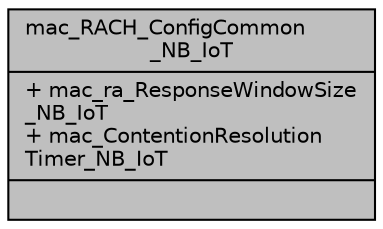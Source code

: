 digraph "mac_RACH_ConfigCommon_NB_IoT"
{
 // LATEX_PDF_SIZE
  edge [fontname="Helvetica",fontsize="10",labelfontname="Helvetica",labelfontsize="10"];
  node [fontname="Helvetica",fontsize="10",shape=record];
  Node1 [label="{mac_RACH_ConfigCommon\l_NB_IoT\n|+ mac_ra_ResponseWindowSize\l_NB_IoT\l+ mac_ContentionResolution\lTimer_NB_IoT\l|}",height=0.2,width=0.4,color="black", fillcolor="grey75", style="filled", fontcolor="black",tooltip=" "];
}
